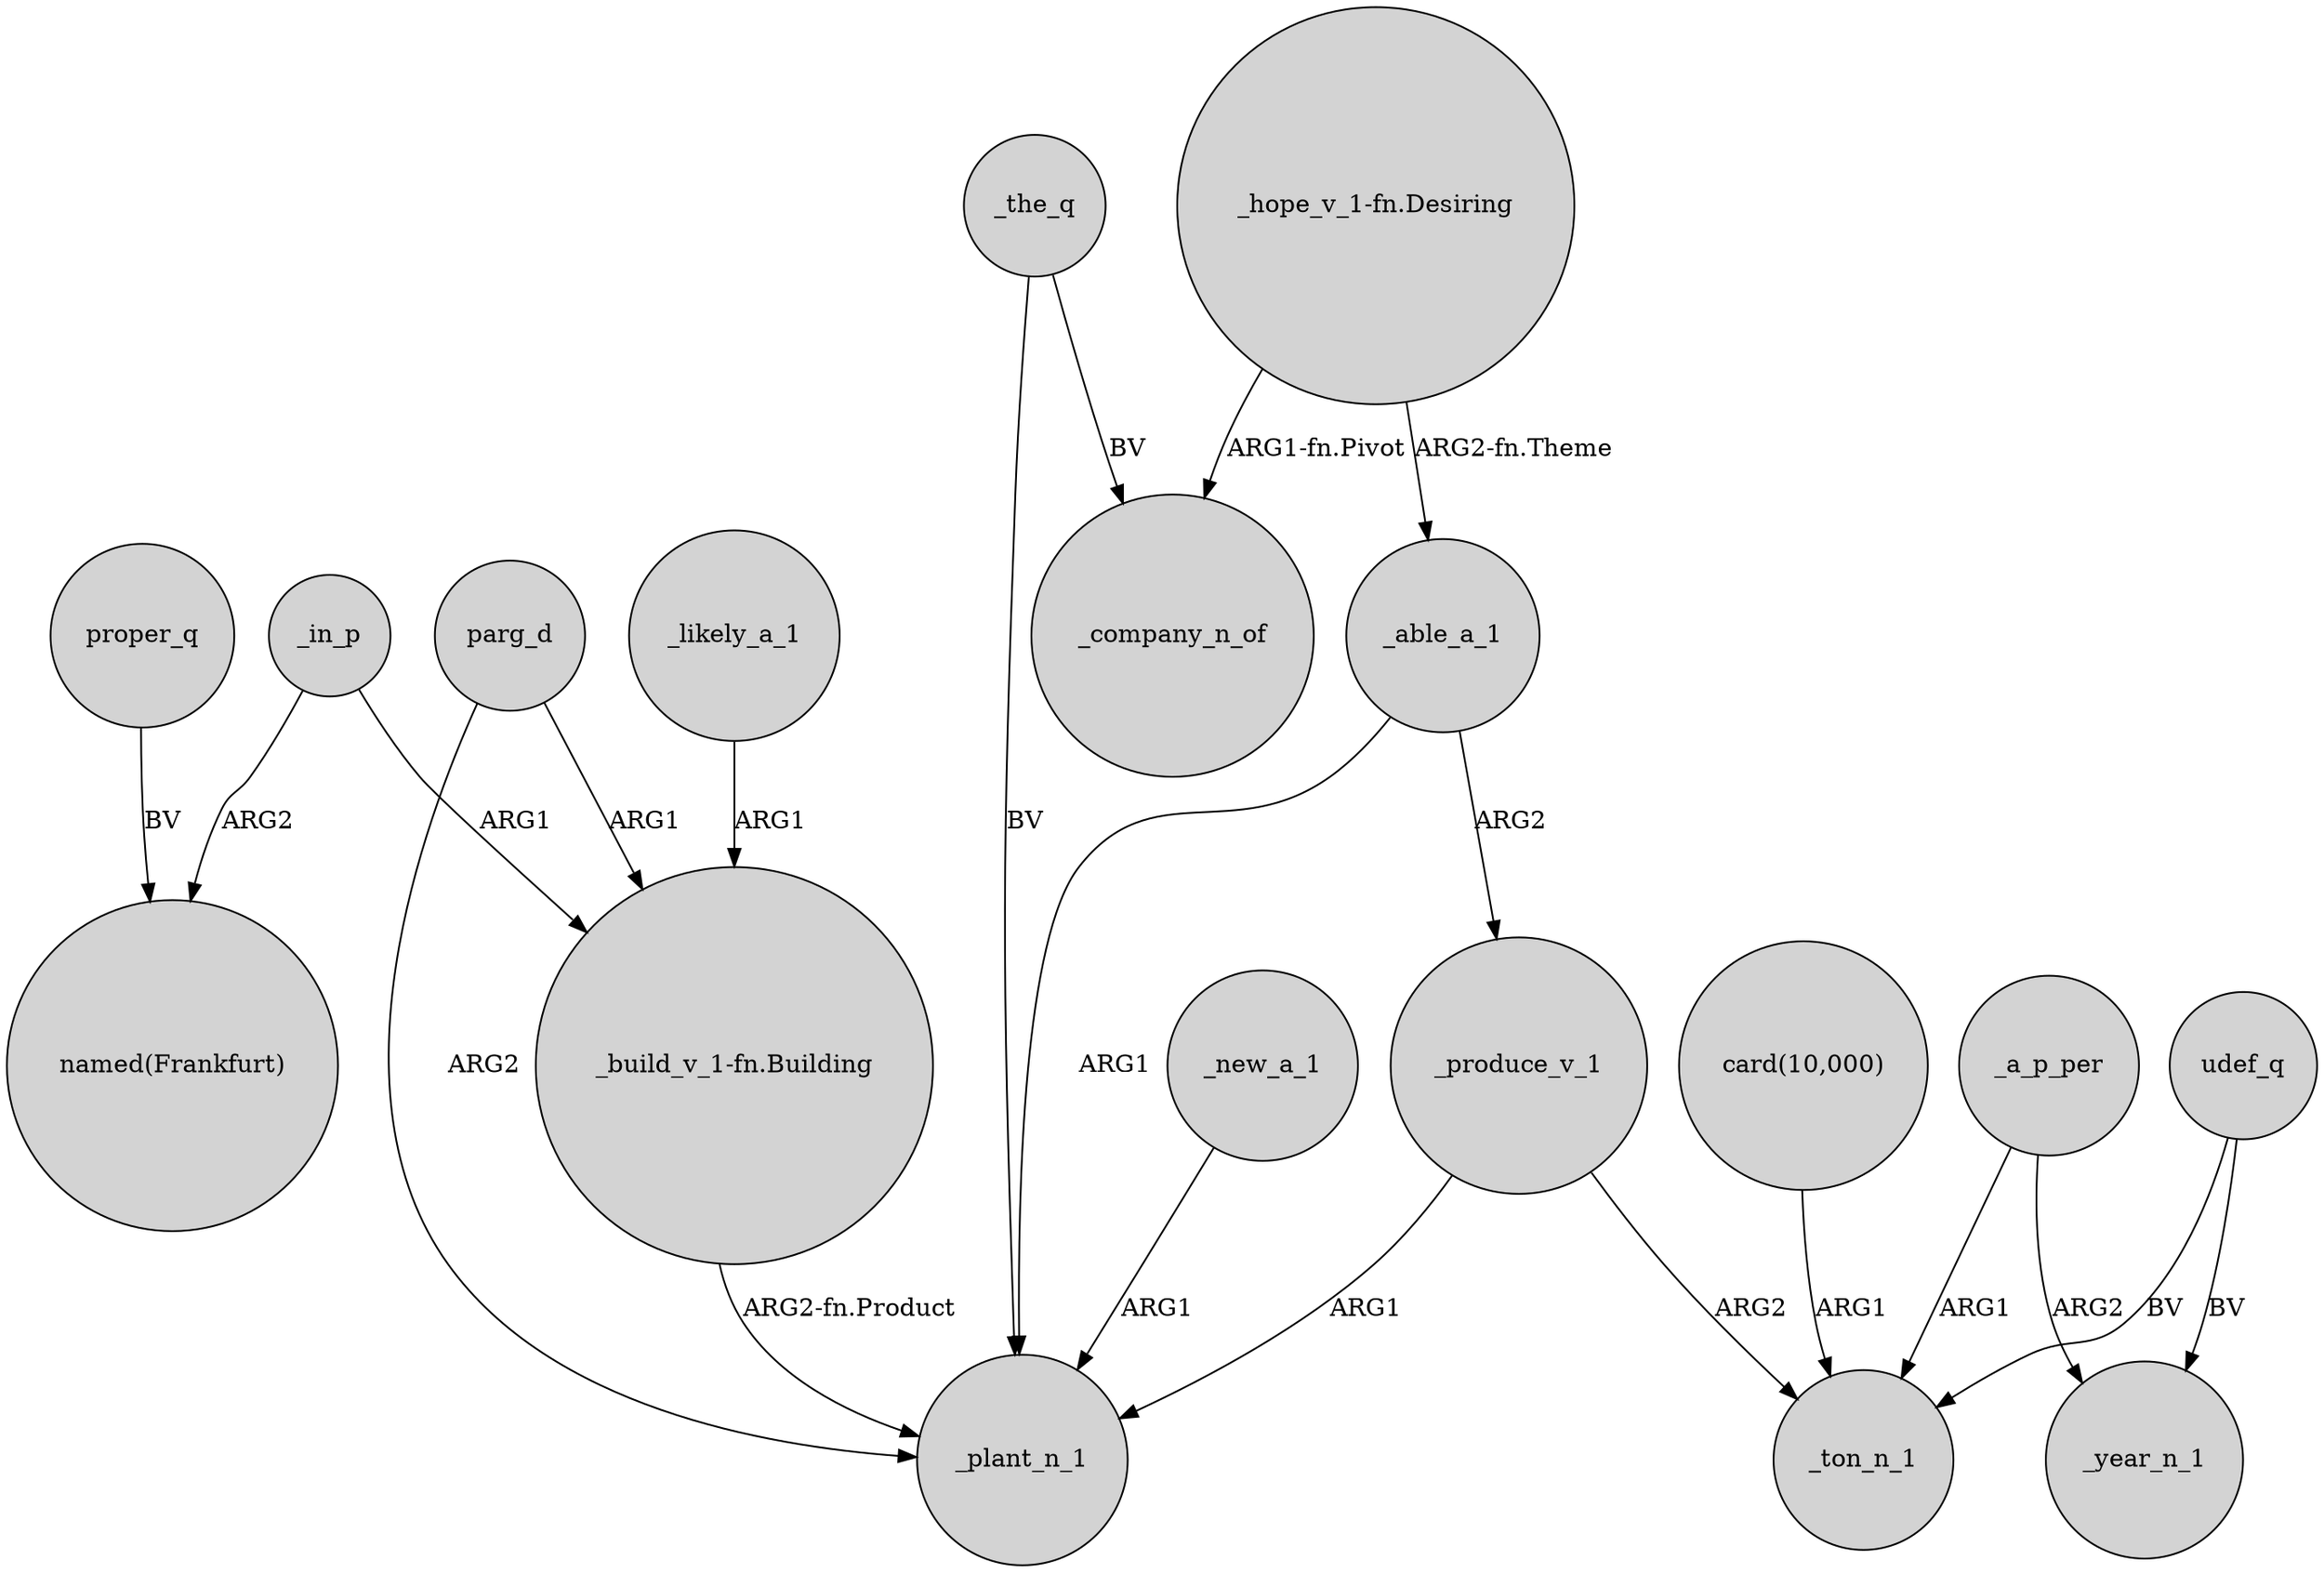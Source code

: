 digraph {
	node [shape=circle style=filled]
	_produce_v_1 -> _plant_n_1 [label=ARG1]
	"_build_v_1-fn.Building" -> _plant_n_1 [label="ARG2-fn.Product"]
	_the_q -> _plant_n_1 [label=BV]
	_a_p_per -> _year_n_1 [label=ARG2]
	_in_p -> "named(Frankfurt)" [label=ARG2]
	_in_p -> "_build_v_1-fn.Building" [label=ARG1]
	_produce_v_1 -> _ton_n_1 [label=ARG2]
	_new_a_1 -> _plant_n_1 [label=ARG1]
	_the_q -> _company_n_of [label=BV]
	_likely_a_1 -> "_build_v_1-fn.Building" [label=ARG1]
	proper_q -> "named(Frankfurt)" [label=BV]
	parg_d -> _plant_n_1 [label=ARG2]
	_a_p_per -> _ton_n_1 [label=ARG1]
	"card(10,000)" -> _ton_n_1 [label=ARG1]
	parg_d -> "_build_v_1-fn.Building" [label=ARG1]
	"_hope_v_1-fn.Desiring" -> _able_a_1 [label="ARG2-fn.Theme"]
	udef_q -> _year_n_1 [label=BV]
	_able_a_1 -> _plant_n_1 [label=ARG1]
	udef_q -> _ton_n_1 [label=BV]
	"_hope_v_1-fn.Desiring" -> _company_n_of [label="ARG1-fn.Pivot"]
	_able_a_1 -> _produce_v_1 [label=ARG2]
}
